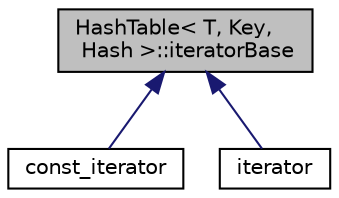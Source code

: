 digraph "HashTable&lt; T, Key, Hash &gt;::iteratorBase"
{
  bgcolor="transparent";
  edge [fontname="Helvetica",fontsize="10",labelfontname="Helvetica",labelfontsize="10"];
  node [fontname="Helvetica",fontsize="10",shape=record];
  Node1 [label="HashTable\< T, Key,\l Hash \>::iteratorBase",height=0.2,width=0.4,color="black", fillcolor="grey75", style="filled", fontcolor="black"];
  Node1 -> Node2 [dir="back",color="midnightblue",fontsize="10",style="solid",fontname="Helvetica"];
  Node2 [label="const_iterator",height=0.2,width=0.4,color="black",URL="$a00346.html",tooltip="An STL-conforming const_iterator. "];
  Node1 -> Node3 [dir="back",color="midnightblue",fontsize="10",style="solid",fontname="Helvetica"];
  Node3 [label="iterator",height=0.2,width=0.4,color="black",URL="$a01201.html",tooltip="An STL-conforming iterator. "];
}
